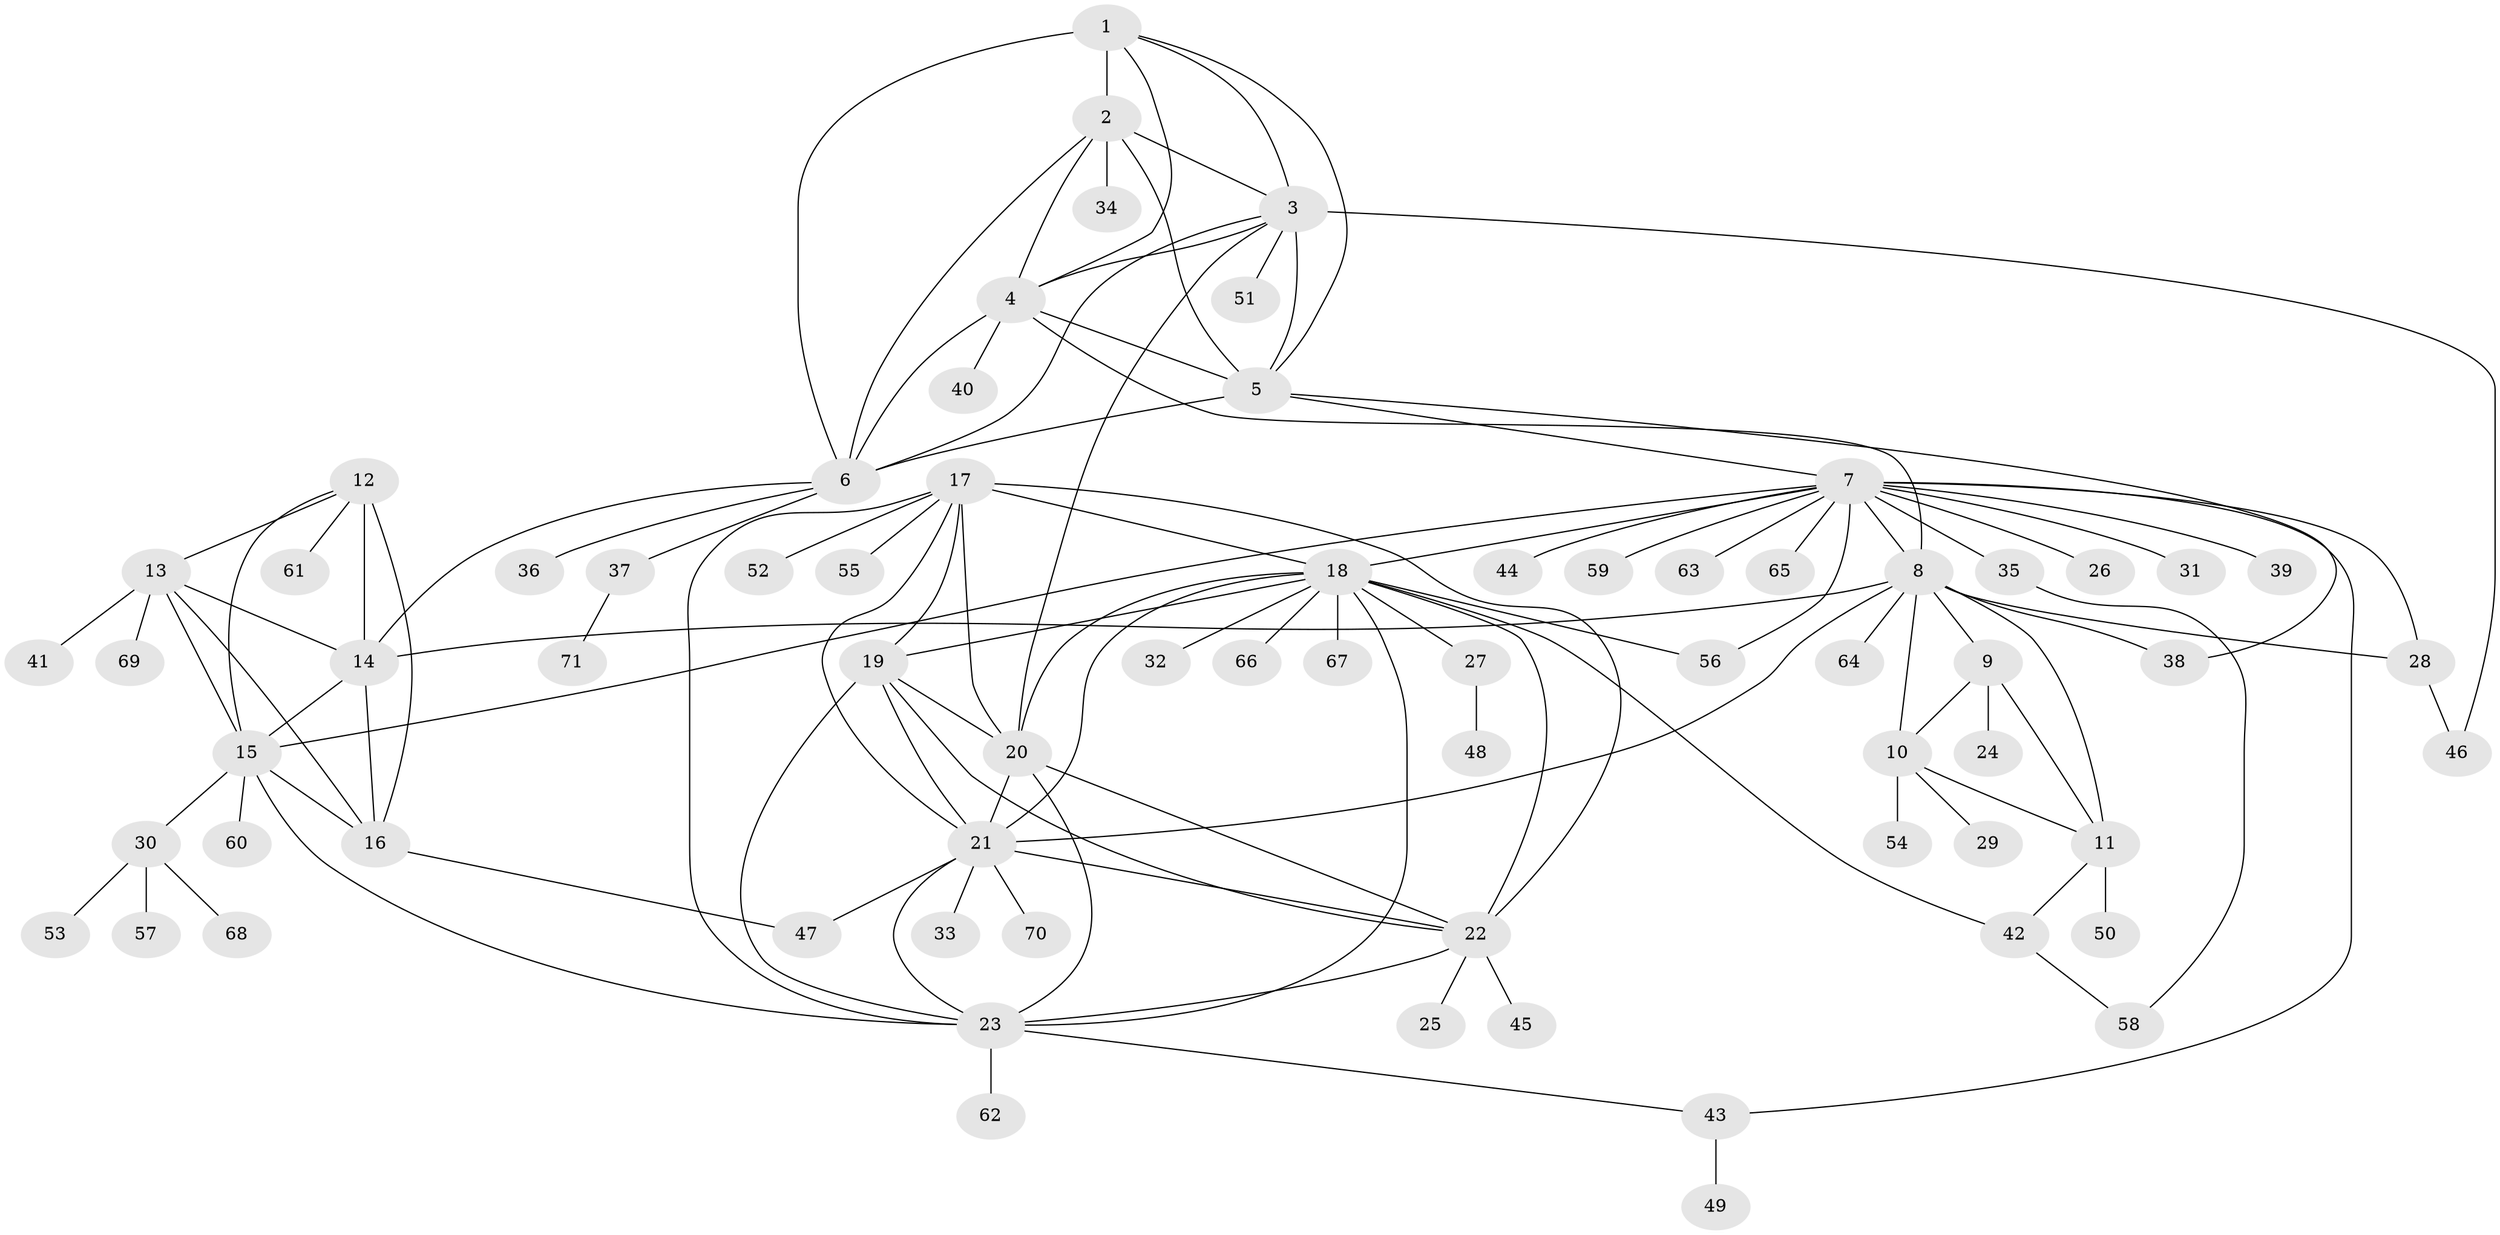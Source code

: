 // original degree distribution, {8: 0.03546099290780142, 6: 0.02127659574468085, 10: 0.02127659574468085, 9: 0.05673758865248227, 14: 0.014184397163120567, 11: 0.04964539007092199, 7: 0.0425531914893617, 12: 0.0070921985815602835, 1: 0.5957446808510638, 2: 0.10638297872340426, 3: 0.028368794326241134, 4: 0.014184397163120567, 5: 0.0070921985815602835}
// Generated by graph-tools (version 1.1) at 2025/37/03/09/25 02:37:19]
// undirected, 71 vertices, 118 edges
graph export_dot {
graph [start="1"]
  node [color=gray90,style=filled];
  1;
  2;
  3;
  4;
  5;
  6;
  7;
  8;
  9;
  10;
  11;
  12;
  13;
  14;
  15;
  16;
  17;
  18;
  19;
  20;
  21;
  22;
  23;
  24;
  25;
  26;
  27;
  28;
  29;
  30;
  31;
  32;
  33;
  34;
  35;
  36;
  37;
  38;
  39;
  40;
  41;
  42;
  43;
  44;
  45;
  46;
  47;
  48;
  49;
  50;
  51;
  52;
  53;
  54;
  55;
  56;
  57;
  58;
  59;
  60;
  61;
  62;
  63;
  64;
  65;
  66;
  67;
  68;
  69;
  70;
  71;
  1 -- 2 [weight=3.0];
  1 -- 3 [weight=1.0];
  1 -- 4 [weight=1.0];
  1 -- 5 [weight=1.0];
  1 -- 6 [weight=1.0];
  2 -- 3 [weight=2.0];
  2 -- 4 [weight=2.0];
  2 -- 5 [weight=2.0];
  2 -- 6 [weight=2.0];
  2 -- 34 [weight=8.0];
  3 -- 4 [weight=1.0];
  3 -- 5 [weight=1.0];
  3 -- 6 [weight=1.0];
  3 -- 20 [weight=1.0];
  3 -- 46 [weight=1.0];
  3 -- 51 [weight=1.0];
  4 -- 5 [weight=1.0];
  4 -- 6 [weight=1.0];
  4 -- 8 [weight=1.0];
  4 -- 40 [weight=1.0];
  5 -- 6 [weight=1.0];
  5 -- 7 [weight=1.0];
  5 -- 38 [weight=1.0];
  6 -- 14 [weight=1.0];
  6 -- 36 [weight=1.0];
  6 -- 37 [weight=1.0];
  7 -- 8 [weight=1.0];
  7 -- 15 [weight=1.0];
  7 -- 18 [weight=1.0];
  7 -- 26 [weight=1.0];
  7 -- 28 [weight=1.0];
  7 -- 31 [weight=1.0];
  7 -- 35 [weight=3.0];
  7 -- 39 [weight=3.0];
  7 -- 43 [weight=1.0];
  7 -- 44 [weight=1.0];
  7 -- 56 [weight=1.0];
  7 -- 59 [weight=1.0];
  7 -- 63 [weight=1.0];
  7 -- 65 [weight=1.0];
  8 -- 9 [weight=4.0];
  8 -- 10 [weight=4.0];
  8 -- 11 [weight=4.0];
  8 -- 14 [weight=1.0];
  8 -- 21 [weight=1.0];
  8 -- 28 [weight=1.0];
  8 -- 38 [weight=1.0];
  8 -- 64 [weight=1.0];
  9 -- 10 [weight=1.0];
  9 -- 11 [weight=1.0];
  9 -- 24 [weight=5.0];
  10 -- 11 [weight=1.0];
  10 -- 29 [weight=1.0];
  10 -- 54 [weight=3.0];
  11 -- 42 [weight=1.0];
  11 -- 50 [weight=3.0];
  12 -- 13 [weight=1.0];
  12 -- 14 [weight=3.0];
  12 -- 15 [weight=1.0];
  12 -- 16 [weight=1.0];
  12 -- 61 [weight=1.0];
  13 -- 14 [weight=3.0];
  13 -- 15 [weight=1.0];
  13 -- 16 [weight=1.0];
  13 -- 41 [weight=1.0];
  13 -- 69 [weight=3.0];
  14 -- 15 [weight=3.0];
  14 -- 16 [weight=3.0];
  15 -- 16 [weight=1.0];
  15 -- 23 [weight=1.0];
  15 -- 30 [weight=1.0];
  15 -- 60 [weight=1.0];
  16 -- 47 [weight=2.0];
  17 -- 18 [weight=1.0];
  17 -- 19 [weight=1.0];
  17 -- 20 [weight=1.0];
  17 -- 21 [weight=1.0];
  17 -- 22 [weight=1.0];
  17 -- 23 [weight=1.0];
  17 -- 52 [weight=1.0];
  17 -- 55 [weight=1.0];
  18 -- 19 [weight=1.0];
  18 -- 20 [weight=1.0];
  18 -- 21 [weight=1.0];
  18 -- 22 [weight=1.0];
  18 -- 23 [weight=1.0];
  18 -- 27 [weight=1.0];
  18 -- 32 [weight=1.0];
  18 -- 42 [weight=1.0];
  18 -- 56 [weight=1.0];
  18 -- 66 [weight=1.0];
  18 -- 67 [weight=1.0];
  19 -- 20 [weight=1.0];
  19 -- 21 [weight=1.0];
  19 -- 22 [weight=1.0];
  19 -- 23 [weight=1.0];
  20 -- 21 [weight=1.0];
  20 -- 22 [weight=1.0];
  20 -- 23 [weight=1.0];
  21 -- 22 [weight=1.0];
  21 -- 23 [weight=1.0];
  21 -- 33 [weight=1.0];
  21 -- 47 [weight=1.0];
  21 -- 70 [weight=1.0];
  22 -- 23 [weight=1.0];
  22 -- 25 [weight=1.0];
  22 -- 45 [weight=1.0];
  23 -- 43 [weight=1.0];
  23 -- 62 [weight=1.0];
  27 -- 48 [weight=1.0];
  28 -- 46 [weight=1.0];
  30 -- 53 [weight=1.0];
  30 -- 57 [weight=1.0];
  30 -- 68 [weight=1.0];
  35 -- 58 [weight=1.0];
  37 -- 71 [weight=1.0];
  42 -- 58 [weight=1.0];
  43 -- 49 [weight=1.0];
}
